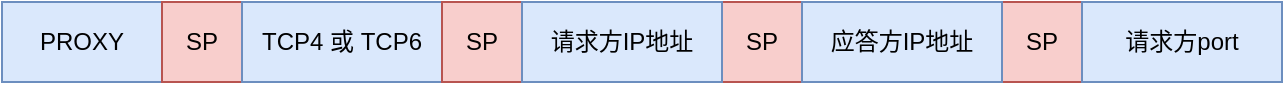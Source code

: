 <mxfile version="14.7.3" type="github">
  <diagram id="BQ_XUraueQYO2NuGsHbD" name="第 1 页">
    <mxGraphModel dx="697" dy="633" grid="1" gridSize="10" guides="1" tooltips="1" connect="1" arrows="1" fold="1" page="1" pageScale="1" pageWidth="827" pageHeight="1169" math="0" shadow="0">
      <root>
        <mxCell id="0" />
        <mxCell id="1" parent="0" />
        <mxCell id="EOxAyNvZtww4RezJIQQF-5" value="PROXY" style="rounded=0;whiteSpace=wrap;html=1;fillColor=#dae8fc;strokeColor=#6c8ebf;" parent="1" vertex="1">
          <mxGeometry x="160" y="360" width="80" height="40" as="geometry" />
        </mxCell>
        <mxCell id="EOxAyNvZtww4RezJIQQF-6" value="SP" style="rounded=0;whiteSpace=wrap;html=1;fillColor=#f8cecc;strokeColor=#b85450;" parent="1" vertex="1">
          <mxGeometry x="240" y="360" width="40" height="40" as="geometry" />
        </mxCell>
        <mxCell id="nIKiW4B2EEjBLXtnfSZA-4" value="TCP4 或 TCP6" style="rounded=0;whiteSpace=wrap;html=1;fillColor=#dae8fc;strokeColor=#6c8ebf;" vertex="1" parent="1">
          <mxGeometry x="280" y="360" width="100" height="40" as="geometry" />
        </mxCell>
        <mxCell id="nIKiW4B2EEjBLXtnfSZA-5" value="SP" style="rounded=0;whiteSpace=wrap;html=1;fillColor=#f8cecc;strokeColor=#b85450;" vertex="1" parent="1">
          <mxGeometry x="380" y="360" width="40" height="40" as="geometry" />
        </mxCell>
        <mxCell id="nIKiW4B2EEjBLXtnfSZA-6" value="请求方IP地址" style="rounded=0;whiteSpace=wrap;html=1;fillColor=#dae8fc;strokeColor=#6c8ebf;" vertex="1" parent="1">
          <mxGeometry x="420" y="360" width="100" height="40" as="geometry" />
        </mxCell>
        <mxCell id="nIKiW4B2EEjBLXtnfSZA-7" value="SP" style="rounded=0;whiteSpace=wrap;html=1;fillColor=#f8cecc;strokeColor=#b85450;" vertex="1" parent="1">
          <mxGeometry x="520" y="360" width="40" height="40" as="geometry" />
        </mxCell>
        <mxCell id="nIKiW4B2EEjBLXtnfSZA-11" value="请求方IP地址" style="rounded=0;whiteSpace=wrap;html=1;fillColor=#dae8fc;strokeColor=#6c8ebf;" vertex="1" parent="1">
          <mxGeometry x="420" y="360" width="100" height="40" as="geometry" />
        </mxCell>
        <mxCell id="nIKiW4B2EEjBLXtnfSZA-13" value="SP" style="rounded=0;whiteSpace=wrap;html=1;fillColor=#f8cecc;strokeColor=#b85450;" vertex="1" parent="1">
          <mxGeometry x="660" y="360" width="40" height="40" as="geometry" />
        </mxCell>
        <mxCell id="nIKiW4B2EEjBLXtnfSZA-14" value="请求方port" style="rounded=0;whiteSpace=wrap;html=1;fillColor=#dae8fc;strokeColor=#6c8ebf;" vertex="1" parent="1">
          <mxGeometry x="700" y="360" width="100" height="40" as="geometry" />
        </mxCell>
        <mxCell id="nIKiW4B2EEjBLXtnfSZA-15" value="应答方IP地址" style="rounded=0;whiteSpace=wrap;html=1;fillColor=#dae8fc;strokeColor=#6c8ebf;" vertex="1" parent="1">
          <mxGeometry x="560" y="360" width="100" height="40" as="geometry" />
        </mxCell>
      </root>
    </mxGraphModel>
  </diagram>
</mxfile>
